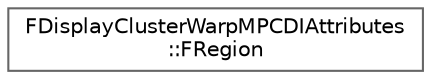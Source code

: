 digraph "Graphical Class Hierarchy"
{
 // INTERACTIVE_SVG=YES
 // LATEX_PDF_SIZE
  bgcolor="transparent";
  edge [fontname=Helvetica,fontsize=10,labelfontname=Helvetica,labelfontsize=10];
  node [fontname=Helvetica,fontsize=10,shape=box,height=0.2,width=0.4];
  rankdir="LR";
  Node0 [id="Node000000",label="FDisplayClusterWarpMPCDIAttributes\l::FRegion",height=0.2,width=0.4,color="grey40", fillcolor="white", style="filled",URL="$d0/d33/structFDisplayClusterWarpMPCDIAttributes_1_1FRegion.html",tooltip=" "];
}
